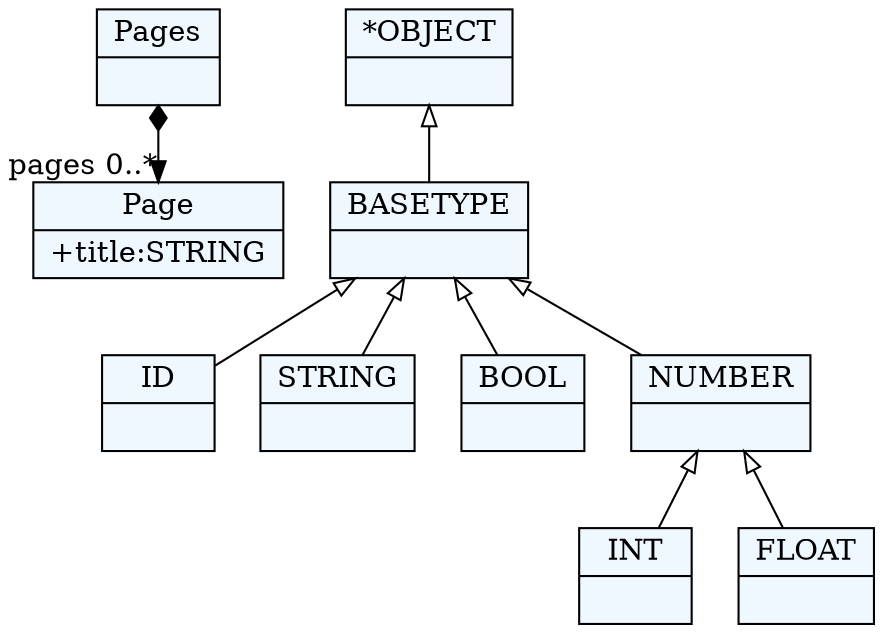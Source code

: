 
    digraph xtext {
    fontname = "Bitstream Vera Sans"
    fontsize = 8
    node[
        shape=record,
        style=filled,
        fillcolor=aliceblue
    ]
    nodesep = 0.3
    edge[dir=black,arrowtail=empty]


1907492519080 -> 1907492531352[arrowtail=diamond, dir=both, headlabel="pages 0..*"]
1907492519080[ label="{Pages|}"]

1907492531352[ label="{Page|+title:STRING\l}"]

1907491723112[ label="{ID|}"]

1907492528520[ label="{STRING|}"]

1907492520024[ label="{BOOL|}"]

1907492512472[ label="{INT|}"]

1907492530408[ label="{FLOAT|}"]

1907492516248[ label="{NUMBER|}"]
1907492516248 -> 1907492530408 [dir=back]
1907492516248 -> 1907492512472 [dir=back]

1907492523800[ label="{BASETYPE|}"]
1907492523800 -> 1907492516248 [dir=back]
1907492523800 -> 1907492520024 [dir=back]
1907492523800 -> 1907491723112 [dir=back]
1907492523800 -> 1907492528520 [dir=back]

1907492510584[ label="{*OBJECT|}"]
1907492510584 -> 1907492523800 [dir=back]


}
